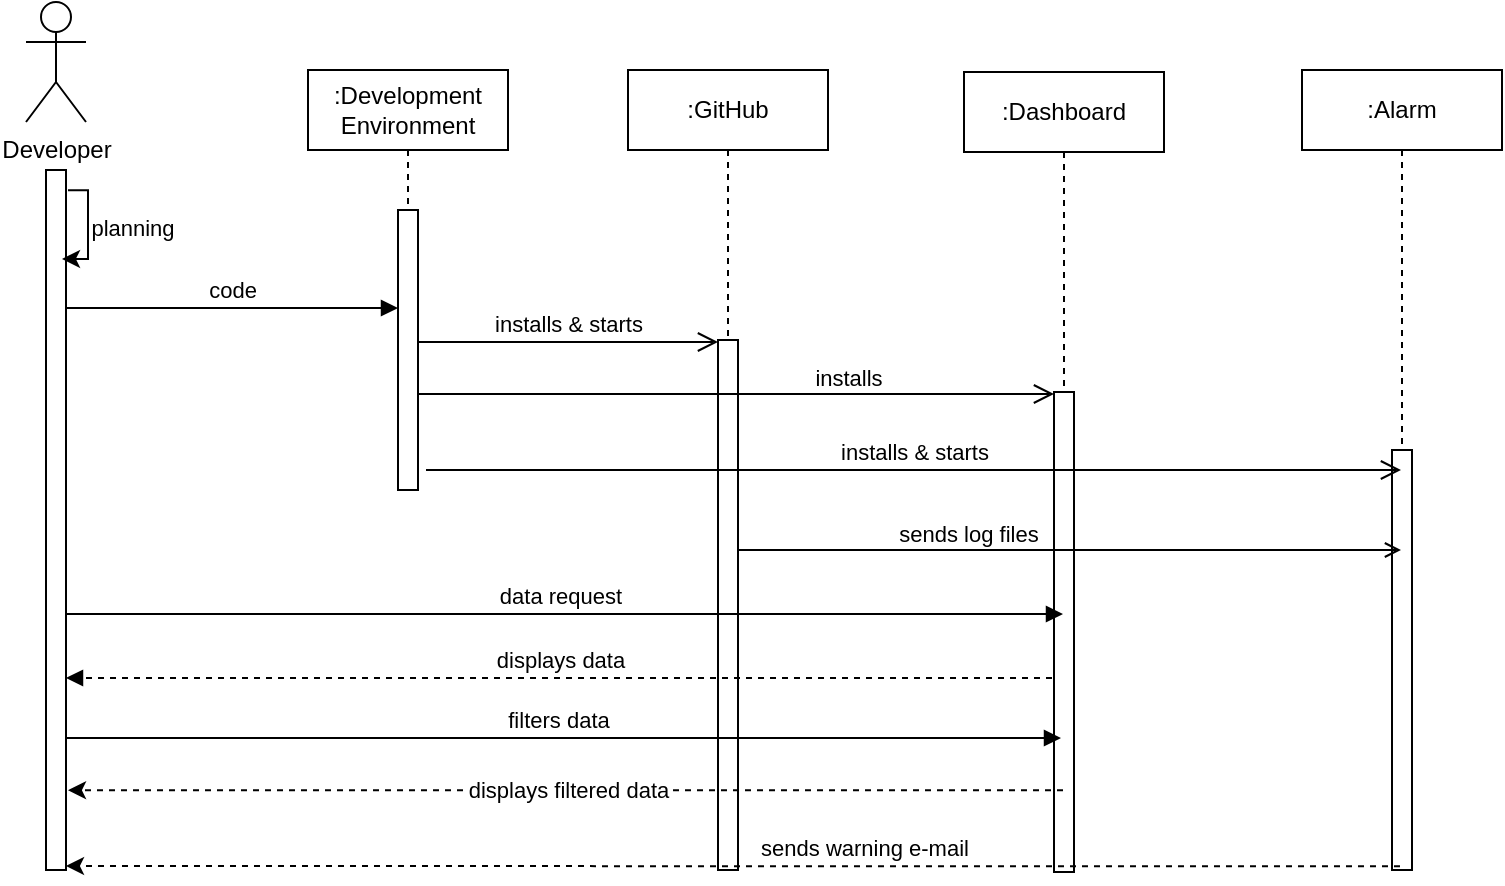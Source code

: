 <mxfile version="22.1.17" type="device">
  <diagram name="Page-1" id="2YBvvXClWsGukQMizWep">
    <mxGraphModel dx="1304" dy="678" grid="1" gridSize="10" guides="1" tooltips="1" connect="1" arrows="1" fold="1" page="1" pageScale="1" pageWidth="850" pageHeight="1100" math="0" shadow="0">
      <root>
        <mxCell id="0" />
        <mxCell id="1" parent="0" />
        <mxCell id="aM9ryv3xv72pqoxQDRHE-5" value=":GitHub" style="shape=umlLifeline;perimeter=lifelinePerimeter;whiteSpace=wrap;html=1;container=0;dropTarget=0;collapsible=0;recursiveResize=0;outlineConnect=0;portConstraint=eastwest;newEdgeStyle={&quot;edgeStyle&quot;:&quot;elbowEdgeStyle&quot;,&quot;elbow&quot;:&quot;vertical&quot;,&quot;curved&quot;:0,&quot;rounded&quot;:0};" parent="1" vertex="1">
          <mxGeometry x="360" y="40" width="100" height="400" as="geometry" />
        </mxCell>
        <mxCell id="qGcuKTKg4TYZmEAxyRqr-5" value="" style="html=1;points=[];perimeter=orthogonalPerimeter;outlineConnect=0;targetShapes=umlLifeline;portConstraint=eastwest;newEdgeStyle={&quot;edgeStyle&quot;:&quot;elbowEdgeStyle&quot;,&quot;elbow&quot;:&quot;vertical&quot;,&quot;curved&quot;:0,&quot;rounded&quot;:0};" parent="aM9ryv3xv72pqoxQDRHE-5" vertex="1">
          <mxGeometry x="45" y="135" width="10" height="265" as="geometry" />
        </mxCell>
        <mxCell id="aM9ryv3xv72pqoxQDRHE-1" value=":Development Environment" style="shape=umlLifeline;perimeter=lifelinePerimeter;whiteSpace=wrap;html=1;container=0;dropTarget=0;collapsible=0;recursiveResize=0;outlineConnect=0;portConstraint=eastwest;newEdgeStyle={&quot;edgeStyle&quot;:&quot;elbowEdgeStyle&quot;,&quot;elbow&quot;:&quot;vertical&quot;,&quot;curved&quot;:0,&quot;rounded&quot;:0};" parent="1" vertex="1">
          <mxGeometry x="200" y="40" width="100" height="210" as="geometry" />
        </mxCell>
        <mxCell id="aM9ryv3xv72pqoxQDRHE-2" value="" style="html=1;points=[];perimeter=orthogonalPerimeter;outlineConnect=0;targetShapes=umlLifeline;portConstraint=eastwest;newEdgeStyle={&quot;edgeStyle&quot;:&quot;elbowEdgeStyle&quot;,&quot;elbow&quot;:&quot;vertical&quot;,&quot;curved&quot;:0,&quot;rounded&quot;:0};" parent="aM9ryv3xv72pqoxQDRHE-1" vertex="1">
          <mxGeometry x="45" y="70" width="10" height="140" as="geometry" />
        </mxCell>
        <mxCell id="aM9ryv3xv72pqoxQDRHE-10" value="installs" style="html=1;verticalAlign=bottom;endArrow=open;endSize=8;edgeStyle=elbowEdgeStyle;elbow=vertical;curved=0;rounded=0;" parent="1" edge="1">
          <mxGeometry x="0.352" y="-1" relative="1" as="geometry">
            <mxPoint x="573" y="202" as="targetPoint" />
            <Array as="points">
              <mxPoint x="340" y="202" />
            </Array>
            <mxPoint x="255" y="202" as="sourcePoint" />
            <mxPoint as="offset" />
          </mxGeometry>
        </mxCell>
        <mxCell id="ZfkN1Lk-7HepPn44YQTx-6" value="" style="edgeStyle=none;rounded=0;html=1;jettySize=auto;orthogonalLoop=1;strokeColor=#404040;strokeWidth=1;fontColor=#000000;jumpStyle=none;endArrow=none;endFill=0;startArrow=none;dashed=1;" parent="1" source="Zq5V_OtLqt5f0FweGom1-1" edge="1">
          <mxGeometry width="100" relative="1" as="geometry">
            <mxPoint x="74" y="90" as="sourcePoint" />
            <mxPoint x="74" y="400" as="targetPoint" />
          </mxGeometry>
        </mxCell>
        <mxCell id="ZfkN1Lk-7HepPn44YQTx-5" value="Developer" style="shape=umlActor;verticalLabelPosition=bottom;verticalAlign=top;html=1;outlineConnect=0;" parent="1" vertex="1">
          <mxGeometry x="59" y="6" width="30" height="60" as="geometry" />
        </mxCell>
        <mxCell id="ZfkN1Lk-7HepPn44YQTx-7" value=":Alarm" style="shape=umlLifeline;perimeter=lifelinePerimeter;whiteSpace=wrap;html=1;container=0;dropTarget=0;collapsible=0;recursiveResize=0;outlineConnect=0;portConstraint=eastwest;newEdgeStyle={&quot;edgeStyle&quot;:&quot;elbowEdgeStyle&quot;,&quot;elbow&quot;:&quot;vertical&quot;,&quot;curved&quot;:0,&quot;rounded&quot;:0};" parent="1" vertex="1">
          <mxGeometry x="697" y="40" width="100" height="400" as="geometry" />
        </mxCell>
        <mxCell id="ZfkN1Lk-7HepPn44YQTx-8" value="" style="html=1;points=[];perimeter=orthogonalPerimeter;outlineConnect=0;targetShapes=umlLifeline;portConstraint=eastwest;newEdgeStyle={&quot;edgeStyle&quot;:&quot;elbowEdgeStyle&quot;,&quot;elbow&quot;:&quot;vertical&quot;,&quot;curved&quot;:0,&quot;rounded&quot;:0};" parent="ZfkN1Lk-7HepPn44YQTx-7" vertex="1">
          <mxGeometry x="45" y="190" width="10" height="210" as="geometry" />
        </mxCell>
        <mxCell id="ZfkN1Lk-7HepPn44YQTx-11" value=":Dashboard" style="shape=umlLifeline;perimeter=lifelinePerimeter;whiteSpace=wrap;html=1;container=0;dropTarget=0;collapsible=0;recursiveResize=0;outlineConnect=0;portConstraint=eastwest;newEdgeStyle={&quot;edgeStyle&quot;:&quot;elbowEdgeStyle&quot;,&quot;elbow&quot;:&quot;vertical&quot;,&quot;curved&quot;:0,&quot;rounded&quot;:0};" parent="1" vertex="1">
          <mxGeometry x="528" y="41" width="100" height="400" as="geometry" />
        </mxCell>
        <mxCell id="ZfkN1Lk-7HepPn44YQTx-12" value="" style="html=1;points=[];perimeter=orthogonalPerimeter;outlineConnect=0;targetShapes=umlLifeline;portConstraint=eastwest;newEdgeStyle={&quot;edgeStyle&quot;:&quot;elbowEdgeStyle&quot;,&quot;elbow&quot;:&quot;vertical&quot;,&quot;curved&quot;:0,&quot;rounded&quot;:0};" parent="ZfkN1Lk-7HepPn44YQTx-11" vertex="1">
          <mxGeometry x="45" y="160" width="10" height="240" as="geometry" />
        </mxCell>
        <mxCell id="ZfkN1Lk-7HepPn44YQTx-13" value="installs &amp;amp; starts" style="html=1;verticalAlign=bottom;endArrow=open;endSize=8;edgeStyle=elbowEdgeStyle;elbow=vertical;curved=0;rounded=0;" parent="1" target="ZfkN1Lk-7HepPn44YQTx-7" edge="1">
          <mxGeometry relative="1" as="geometry">
            <mxPoint x="720" y="241" as="targetPoint" />
            <Array as="points" />
            <mxPoint x="259" y="240" as="sourcePoint" />
          </mxGeometry>
        </mxCell>
        <mxCell id="ZfkN1Lk-7HepPn44YQTx-14" value="displays data" style="html=1;verticalAlign=bottom;endArrow=block;edgeStyle=elbowEdgeStyle;elbow=vertical;curved=0;rounded=0;dashed=1;" parent="1" target="Zq5V_OtLqt5f0FweGom1-1" edge="1">
          <mxGeometry relative="1" as="geometry">
            <mxPoint x="572" y="344" as="sourcePoint" />
            <Array as="points" />
            <mxPoint x="90" y="344" as="targetPoint" />
          </mxGeometry>
        </mxCell>
        <mxCell id="ZfkN1Lk-7HepPn44YQTx-15" value="filters data" style="html=1;verticalAlign=bottom;endArrow=block;edgeStyle=elbowEdgeStyle;elbow=vertical;curved=0;rounded=0;" parent="1" edge="1">
          <mxGeometry relative="1" as="geometry">
            <mxPoint x="73" y="374" as="sourcePoint" />
            <Array as="points">
              <mxPoint x="168" y="374" />
            </Array>
            <mxPoint x="576.5" y="374.0" as="targetPoint" />
          </mxGeometry>
        </mxCell>
        <mxCell id="qGcuKTKg4TYZmEAxyRqr-4" value="installs &amp;amp; starts" style="html=1;verticalAlign=bottom;endArrow=open;endSize=8;edgeStyle=elbowEdgeStyle;elbow=vertical;curved=0;rounded=0;" parent="1" edge="1">
          <mxGeometry relative="1" as="geometry">
            <mxPoint x="405" y="176" as="targetPoint" />
            <Array as="points">
              <mxPoint x="335" y="176" />
            </Array>
            <mxPoint x="255" y="176" as="sourcePoint" />
          </mxGeometry>
        </mxCell>
        <mxCell id="qGcuKTKg4TYZmEAxyRqr-12" value="data request" style="html=1;verticalAlign=bottom;endArrow=block;edgeStyle=elbowEdgeStyle;elbow=vertical;curved=0;rounded=0;" parent="1" edge="1">
          <mxGeometry relative="1" as="geometry">
            <mxPoint x="74" y="312" as="sourcePoint" />
            <Array as="points">
              <mxPoint x="159" y="312" />
            </Array>
            <mxPoint x="577.5" y="312.0" as="targetPoint" />
          </mxGeometry>
        </mxCell>
        <mxCell id="qGcuKTKg4TYZmEAxyRqr-13" style="edgeStyle=elbowEdgeStyle;rounded=0;orthogonalLoop=1;jettySize=auto;html=1;elbow=vertical;curved=0;endArrow=open;endFill=0;" parent="1" source="qGcuKTKg4TYZmEAxyRqr-5" edge="1">
          <mxGeometry relative="1" as="geometry">
            <mxPoint x="420" y="280" as="sourcePoint" />
            <mxPoint x="746.5" y="279.857" as="targetPoint" />
          </mxGeometry>
        </mxCell>
        <mxCell id="qGcuKTKg4TYZmEAxyRqr-14" value="sends log files" style="edgeLabel;html=1;align=center;verticalAlign=middle;resizable=0;points=[];" parent="qGcuKTKg4TYZmEAxyRqr-13" vertex="1" connectable="0">
          <mxGeometry x="-0.112" y="1" relative="1" as="geometry">
            <mxPoint x="-32" y="-7" as="offset" />
          </mxGeometry>
        </mxCell>
        <mxCell id="Zq5V_OtLqt5f0FweGom1-2" value="" style="edgeStyle=none;rounded=0;html=1;jettySize=auto;orthogonalLoop=1;strokeColor=#404040;strokeWidth=1;fontColor=#000000;jumpStyle=none;endArrow=none;endFill=0;startArrow=none;dashed=1;" parent="1" target="Zq5V_OtLqt5f0FweGom1-1" edge="1">
          <mxGeometry width="100" relative="1" as="geometry">
            <mxPoint x="74" y="90" as="sourcePoint" />
            <mxPoint x="74" y="400" as="targetPoint" />
          </mxGeometry>
        </mxCell>
        <mxCell id="Zq5V_OtLqt5f0FweGom1-1" value="" style="html=1;points=[];perimeter=orthogonalPerimeter;outlineConnect=0;targetShapes=umlLifeline;portConstraint=eastwest;newEdgeStyle={&quot;edgeStyle&quot;:&quot;elbowEdgeStyle&quot;,&quot;elbow&quot;:&quot;vertical&quot;,&quot;curved&quot;:0,&quot;rounded&quot;:0};" parent="1" vertex="1">
          <mxGeometry x="69" y="90" width="10" height="350" as="geometry" />
        </mxCell>
        <mxCell id="ZfkN1Lk-7HepPn44YQTx-18" style="edgeStyle=elbowEdgeStyle;rounded=0;orthogonalLoop=1;jettySize=auto;html=1;elbow=vertical;curved=0;dashed=1;" parent="1" target="Zq5V_OtLqt5f0FweGom1-1" edge="1">
          <mxGeometry relative="1" as="geometry">
            <mxPoint x="100" y="440" as="targetPoint" />
            <mxPoint x="746" y="438.158" as="sourcePoint" />
          </mxGeometry>
        </mxCell>
        <mxCell id="ZfkN1Lk-7HepPn44YQTx-19" value="sends warning e-mail" style="edgeLabel;html=1;align=center;verticalAlign=middle;resizable=0;points=[];" parent="ZfkN1Lk-7HepPn44YQTx-18" vertex="1" connectable="0">
          <mxGeometry x="-0.197" y="1" relative="1" as="geometry">
            <mxPoint y="-10" as="offset" />
          </mxGeometry>
        </mxCell>
        <mxCell id="Zq5V_OtLqt5f0FweGom1-4" value="" style="endArrow=classic;html=1;rounded=0;entryX=1.1;entryY=0.886;entryDx=0;entryDy=0;entryPerimeter=0;dashed=1;" parent="1" source="ZfkN1Lk-7HepPn44YQTx-11" target="Zq5V_OtLqt5f0FweGom1-1" edge="1">
          <mxGeometry width="50" height="50" relative="1" as="geometry">
            <mxPoint x="570" y="410" as="sourcePoint" />
            <mxPoint x="620" y="360" as="targetPoint" />
          </mxGeometry>
        </mxCell>
        <mxCell id="Zq5V_OtLqt5f0FweGom1-7" value="displays filtered data" style="edgeLabel;html=1;align=center;verticalAlign=middle;resizable=0;points=[];" parent="Zq5V_OtLqt5f0FweGom1-4" vertex="1" connectable="0">
          <mxGeometry x="-0.158" relative="1" as="geometry">
            <mxPoint x="-38" as="offset" />
          </mxGeometry>
        </mxCell>
        <mxCell id="0EXwaQ7q8TDjXse8bnkP-1" style="edgeStyle=elbowEdgeStyle;rounded=0;orthogonalLoop=1;jettySize=auto;html=1;elbow=horizontal;curved=0;exitX=1.1;exitY=0.029;exitDx=0;exitDy=0;exitPerimeter=0;entryX=0.8;entryY=0.127;entryDx=0;entryDy=0;entryPerimeter=0;" edge="1" parent="1" source="Zq5V_OtLqt5f0FweGom1-1" target="Zq5V_OtLqt5f0FweGom1-1">
          <mxGeometry relative="1" as="geometry">
            <Array as="points">
              <mxPoint x="90" y="230" />
            </Array>
          </mxGeometry>
        </mxCell>
        <mxCell id="0EXwaQ7q8TDjXse8bnkP-5" value="planning" style="edgeLabel;html=1;align=center;verticalAlign=middle;resizable=0;points=[];" vertex="1" connectable="0" parent="0EXwaQ7q8TDjXse8bnkP-1">
          <mxGeometry x="-0.211" relative="1" as="geometry">
            <mxPoint x="22" y="6" as="offset" />
          </mxGeometry>
        </mxCell>
        <mxCell id="0EXwaQ7q8TDjXse8bnkP-2" value="code" style="html=1;verticalAlign=bottom;endArrow=block;edgeStyle=elbowEdgeStyle;elbow=horizontal;curved=0;rounded=0;" edge="1" parent="1">
          <mxGeometry relative="1" as="geometry">
            <mxPoint x="79" y="159" as="sourcePoint" />
            <Array as="points">
              <mxPoint x="164" y="159" />
            </Array>
            <mxPoint x="245" y="159.0" as="targetPoint" />
          </mxGeometry>
        </mxCell>
      </root>
    </mxGraphModel>
  </diagram>
</mxfile>
